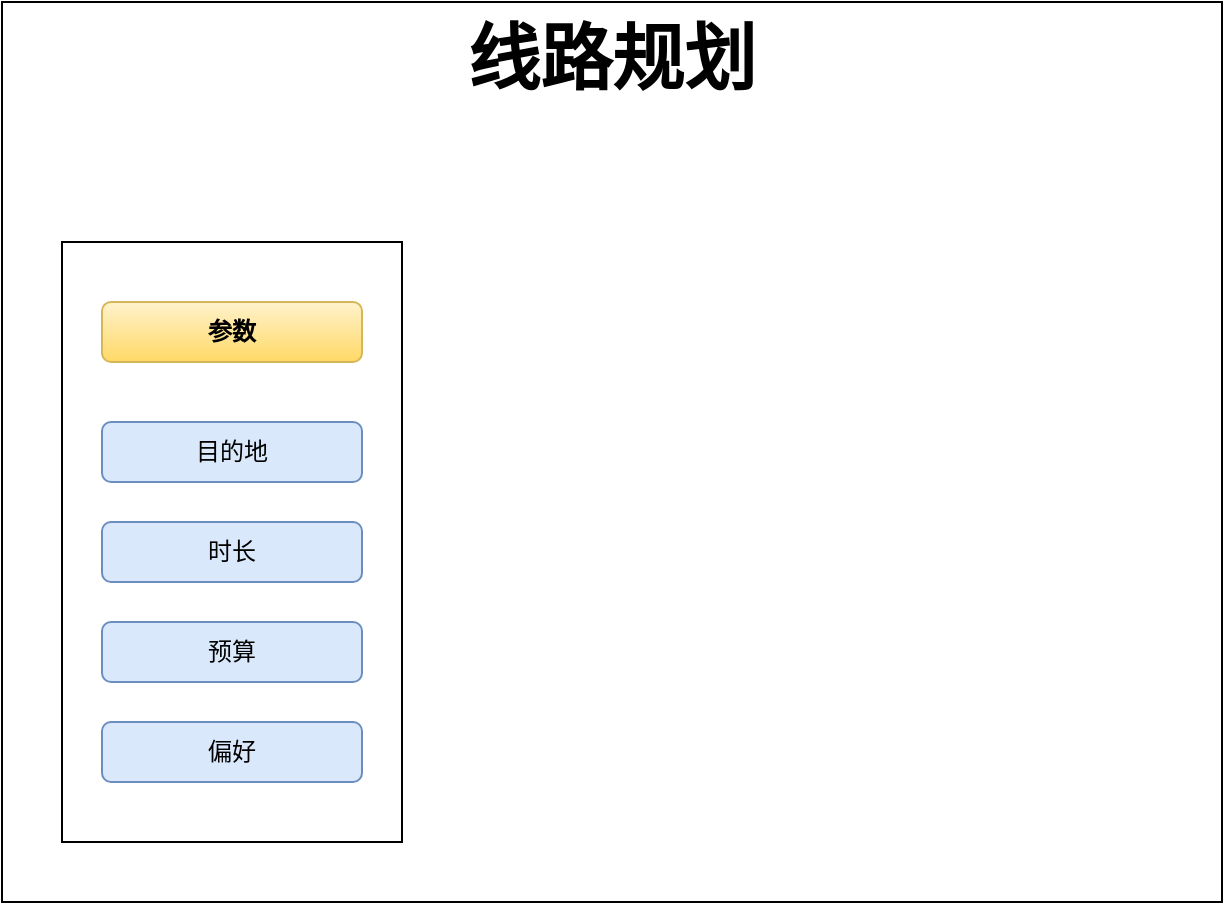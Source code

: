 <mxfile version="24.6.4" type="github">
  <diagram name="第 1 页" id="Y8drmWvzBkvI4okCshWX">
    <mxGraphModel dx="1420" dy="758" grid="1" gridSize="10" guides="1" tooltips="1" connect="1" arrows="1" fold="1" page="1" pageScale="1" pageWidth="827" pageHeight="1169" math="0" shadow="0">
      <root>
        <mxCell id="0" />
        <mxCell id="1" parent="0" />
        <mxCell id="LV9YCc_EGSqUjDLTgtPs-2" value="线路规划" style="rounded=0;whiteSpace=wrap;html=1;verticalAlign=top;fontStyle=1;fontSize=36;" vertex="1" parent="1">
          <mxGeometry x="200" y="150" width="610" height="450" as="geometry" />
        </mxCell>
        <mxCell id="LV9YCc_EGSqUjDLTgtPs-11" value="" style="rounded=0;whiteSpace=wrap;html=1;" vertex="1" parent="1">
          <mxGeometry x="230" y="270" width="170" height="300" as="geometry" />
        </mxCell>
        <mxCell id="LV9YCc_EGSqUjDLTgtPs-12" value="目的地" style="text;html=1;align=center;verticalAlign=middle;whiteSpace=wrap;rounded=1;fillColor=#dae8fc;strokeColor=#6c8ebf;" vertex="1" parent="1">
          <mxGeometry x="250" y="360" width="130" height="30" as="geometry" />
        </mxCell>
        <mxCell id="LV9YCc_EGSqUjDLTgtPs-13" value="时长" style="text;html=1;align=center;verticalAlign=middle;whiteSpace=wrap;rounded=1;fillColor=#dae8fc;strokeColor=#6c8ebf;" vertex="1" parent="1">
          <mxGeometry x="250" y="410" width="130" height="30" as="geometry" />
        </mxCell>
        <mxCell id="LV9YCc_EGSqUjDLTgtPs-14" value="预算" style="text;html=1;align=center;verticalAlign=middle;whiteSpace=wrap;rounded=1;fillColor=#dae8fc;strokeColor=#6c8ebf;" vertex="1" parent="1">
          <mxGeometry x="250" y="460" width="130" height="30" as="geometry" />
        </mxCell>
        <mxCell id="LV9YCc_EGSqUjDLTgtPs-15" value="偏好" style="text;html=1;align=center;verticalAlign=middle;whiteSpace=wrap;rounded=1;fillColor=#dae8fc;strokeColor=#6c8ebf;" vertex="1" parent="1">
          <mxGeometry x="250" y="510" width="130" height="30" as="geometry" />
        </mxCell>
        <mxCell id="LV9YCc_EGSqUjDLTgtPs-16" value="参数" style="text;html=1;align=center;verticalAlign=middle;whiteSpace=wrap;rounded=1;fillColor=#fff2cc;strokeColor=#d6b656;gradientColor=#ffd966;fontStyle=1" vertex="1" parent="1">
          <mxGeometry x="250" y="300" width="130" height="30" as="geometry" />
        </mxCell>
      </root>
    </mxGraphModel>
  </diagram>
</mxfile>
